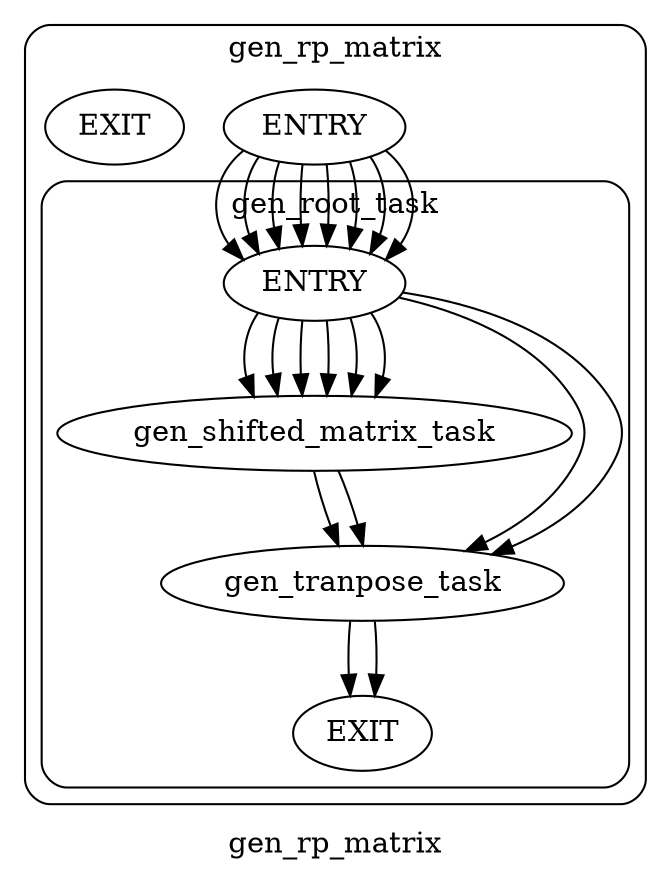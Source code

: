 digraph "HPVM DAG" {
label=gen_rp_matrix
compound=true;
style="rounded"subgraph "cluster gen_rp_matrix"{
label = gen_rp_matrix
gen_rp_matrixENTRY[label = "ENTRY"]
gen_rp_matrixEXIT[label = "EXIT"]
subgraph "cluster gen_root_task"{
label = gen_root_task
gen_root_taskENTRY[label = "ENTRY"]
gen_root_taskEXIT[label = "EXIT"]
gen_shifted_matrix_task
gen_tranpose_task
gen_root_taskENTRY->gen_shifted_matrix_task
gen_root_taskENTRY->gen_shifted_matrix_task
gen_root_taskENTRY->gen_shifted_matrix_task
gen_root_taskENTRY->gen_shifted_matrix_task
gen_root_taskENTRY->gen_shifted_matrix_task
gen_root_taskENTRY->gen_shifted_matrix_task
gen_root_taskENTRY->gen_tranpose_task
gen_root_taskENTRY->gen_tranpose_task
gen_tranpose_task->gen_root_taskEXIT

gen_tranpose_task->gen_root_taskEXIT

gen_shifted_matrix_task->gen_tranpose_task

gen_shifted_matrix_task->gen_tranpose_task

} 
gen_rp_matrixENTRY->gen_root_taskENTRY
gen_rp_matrixENTRY->gen_root_taskENTRY
gen_rp_matrixENTRY->gen_root_taskENTRY
gen_rp_matrixENTRY->gen_root_taskENTRY
gen_rp_matrixENTRY->gen_root_taskENTRY
gen_rp_matrixENTRY->gen_root_taskENTRY
gen_rp_matrixENTRY->gen_root_taskENTRY
gen_rp_matrixENTRY->gen_root_taskENTRY
} 
}
